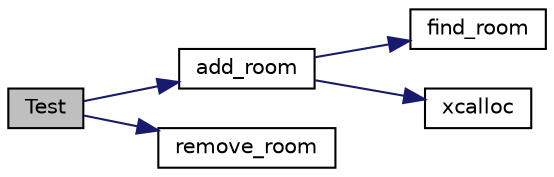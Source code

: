 digraph "Test"
{
 // LATEX_PDF_SIZE
  edge [fontname="Helvetica",fontsize="10",labelfontname="Helvetica",labelfontsize="10"];
  node [fontname="Helvetica",fontsize="10",shape=record];
  rankdir="LR";
  Node1 [label="Test",height=0.2,width=0.4,color="black", fillcolor="grey75", style="filled", fontcolor="black",tooltip=" "];
  Node1 -> Node2 [color="midnightblue",fontsize="10",style="solid",fontname="Helvetica"];
  Node2 [label="add_room",height=0.2,width=0.4,color="black", fillcolor="white", style="filled",URL="$room_8h.html#a2ab5feb4830c297aaf6aa50c23883964",tooltip="Add a new room room to the linked list room."];
  Node2 -> Node3 [color="midnightblue",fontsize="10",style="solid",fontname="Helvetica"];
  Node3 [label="find_room",height=0.2,width=0.4,color="black", fillcolor="white", style="filled",URL="$room_8c.html#acae659308b57651995d3e0089068cfb8",tooltip="Find the room element where the socket is equal to room sock."];
  Node2 -> Node4 [color="midnightblue",fontsize="10",style="solid",fontname="Helvetica"];
  Node4 [label="xcalloc",height=0.2,width=0.4,color="black", fillcolor="white", style="filled",URL="$epoll__server_2utils_2xalloc_8c.html#acf4d2a0b6c4f9229a0f4687202abed54",tooltip="Calloc wrapper that exit on failure."];
  Node1 -> Node5 [color="midnightblue",fontsize="10",style="solid",fontname="Helvetica"];
  Node5 [label="remove_room",height=0.2,width=0.4,color="black", fillcolor="white", style="filled",URL="$room_8h.html#a27230e0744e03e415bcdbc12f2e51b91",tooltip="Remove the room room from the linked list room."];
}
